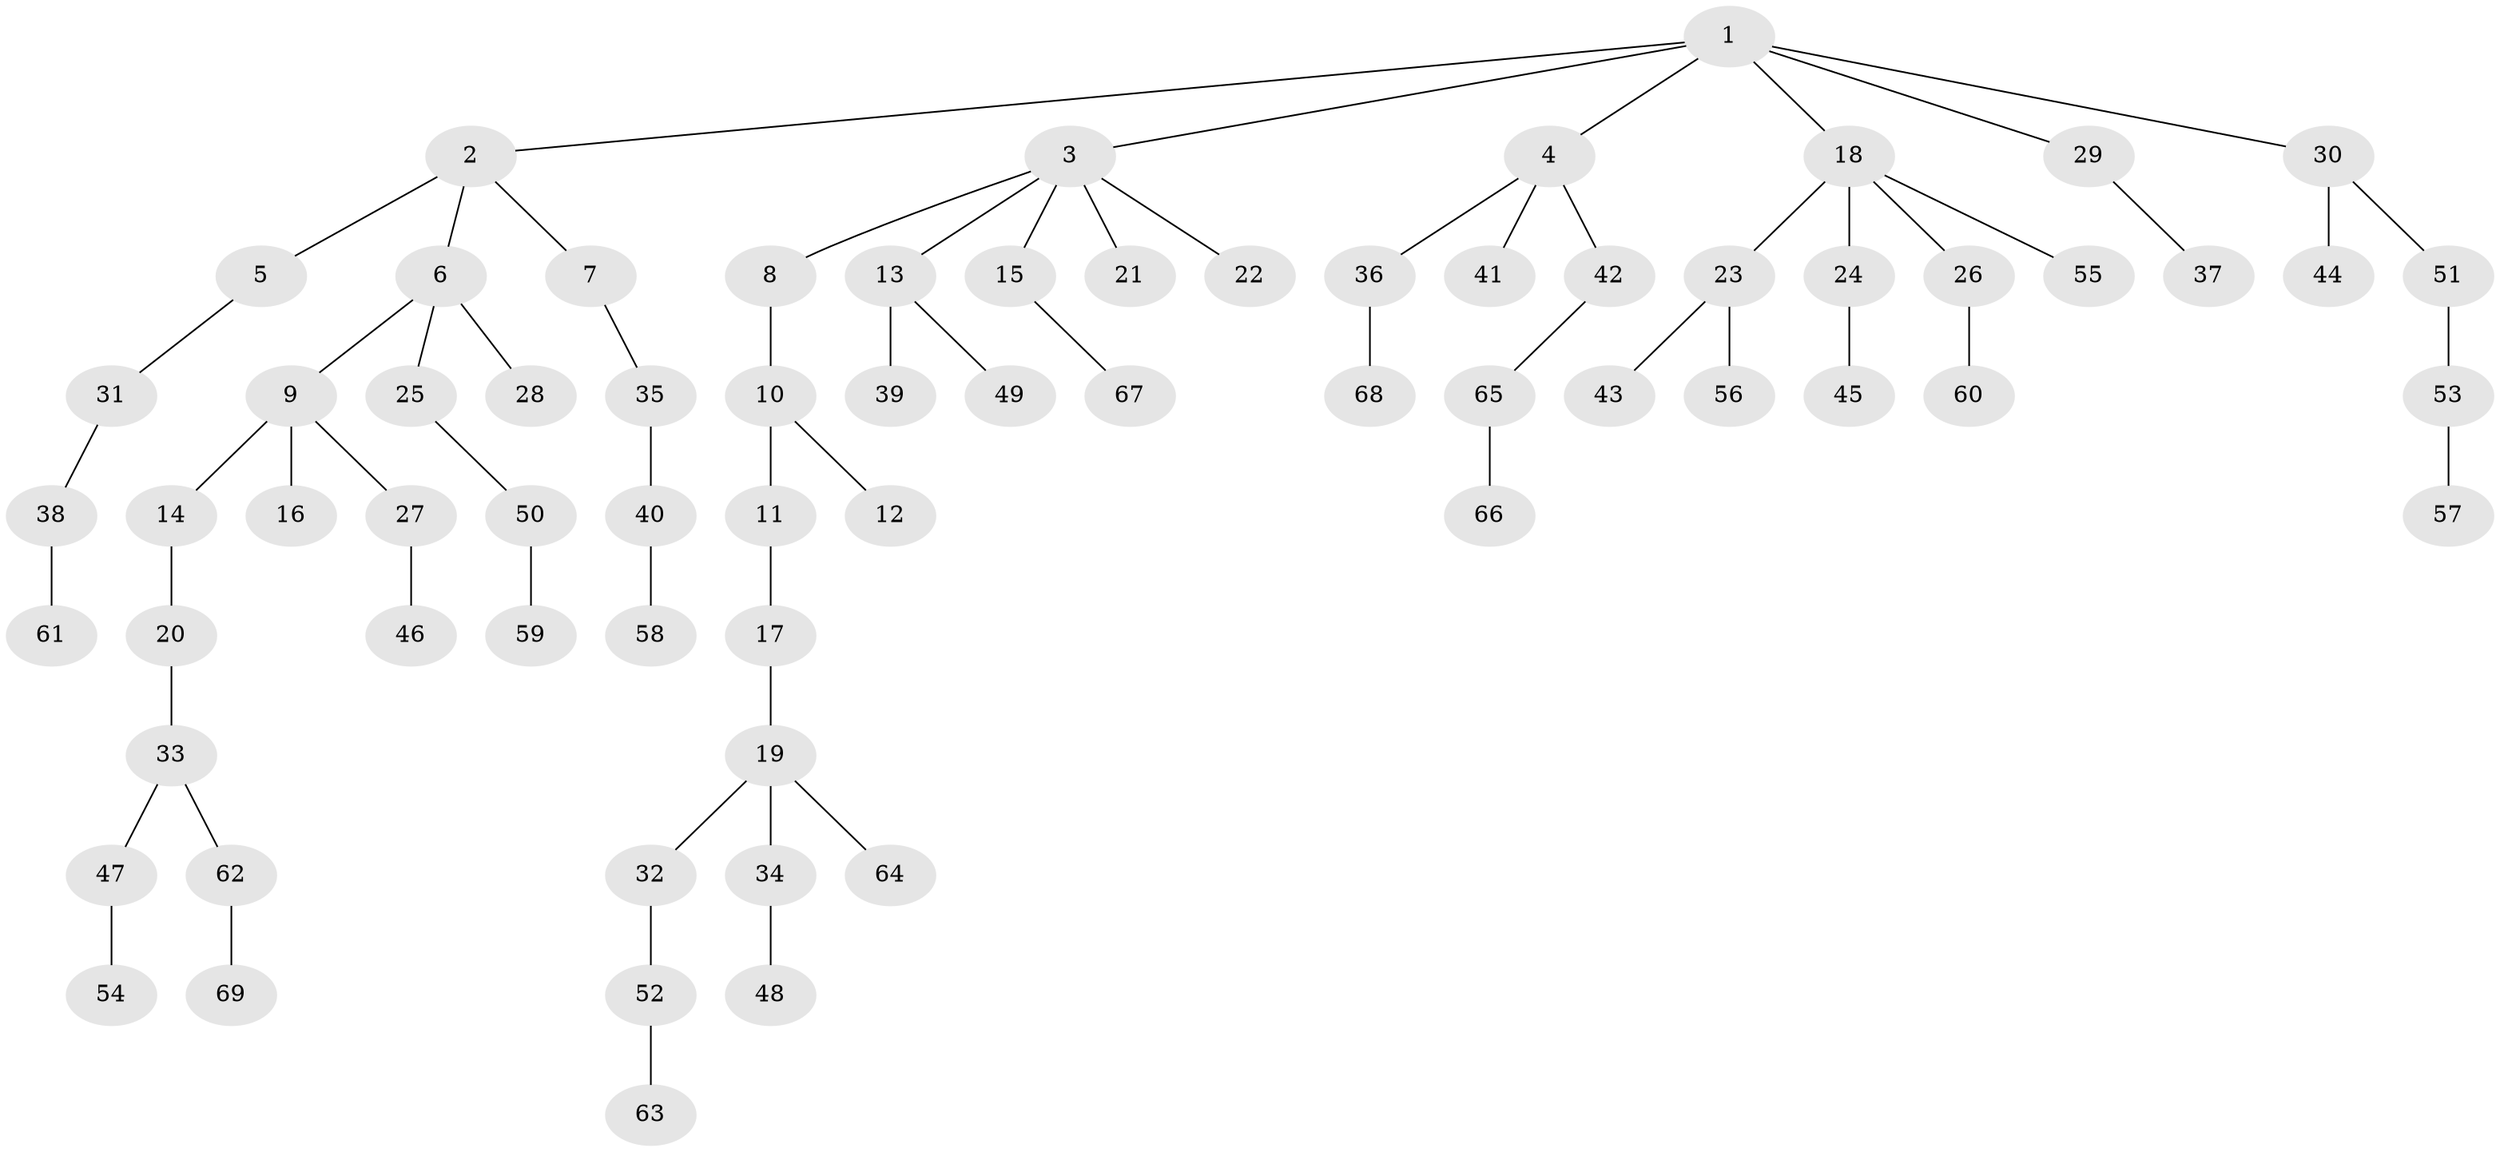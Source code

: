 // coarse degree distribution, {8: 0.022222222222222223, 6: 0.022222222222222223, 4: 0.06666666666666667, 2: 0.26666666666666666, 3: 0.06666666666666667, 1: 0.5333333333333333, 5: 0.022222222222222223}
// Generated by graph-tools (version 1.1) at 2025/52/02/27/25 19:52:10]
// undirected, 69 vertices, 68 edges
graph export_dot {
graph [start="1"]
  node [color=gray90,style=filled];
  1;
  2;
  3;
  4;
  5;
  6;
  7;
  8;
  9;
  10;
  11;
  12;
  13;
  14;
  15;
  16;
  17;
  18;
  19;
  20;
  21;
  22;
  23;
  24;
  25;
  26;
  27;
  28;
  29;
  30;
  31;
  32;
  33;
  34;
  35;
  36;
  37;
  38;
  39;
  40;
  41;
  42;
  43;
  44;
  45;
  46;
  47;
  48;
  49;
  50;
  51;
  52;
  53;
  54;
  55;
  56;
  57;
  58;
  59;
  60;
  61;
  62;
  63;
  64;
  65;
  66;
  67;
  68;
  69;
  1 -- 2;
  1 -- 3;
  1 -- 4;
  1 -- 18;
  1 -- 29;
  1 -- 30;
  2 -- 5;
  2 -- 6;
  2 -- 7;
  3 -- 8;
  3 -- 13;
  3 -- 15;
  3 -- 21;
  3 -- 22;
  4 -- 36;
  4 -- 41;
  4 -- 42;
  5 -- 31;
  6 -- 9;
  6 -- 25;
  6 -- 28;
  7 -- 35;
  8 -- 10;
  9 -- 14;
  9 -- 16;
  9 -- 27;
  10 -- 11;
  10 -- 12;
  11 -- 17;
  13 -- 39;
  13 -- 49;
  14 -- 20;
  15 -- 67;
  17 -- 19;
  18 -- 23;
  18 -- 24;
  18 -- 26;
  18 -- 55;
  19 -- 32;
  19 -- 34;
  19 -- 64;
  20 -- 33;
  23 -- 43;
  23 -- 56;
  24 -- 45;
  25 -- 50;
  26 -- 60;
  27 -- 46;
  29 -- 37;
  30 -- 44;
  30 -- 51;
  31 -- 38;
  32 -- 52;
  33 -- 47;
  33 -- 62;
  34 -- 48;
  35 -- 40;
  36 -- 68;
  38 -- 61;
  40 -- 58;
  42 -- 65;
  47 -- 54;
  50 -- 59;
  51 -- 53;
  52 -- 63;
  53 -- 57;
  62 -- 69;
  65 -- 66;
}
